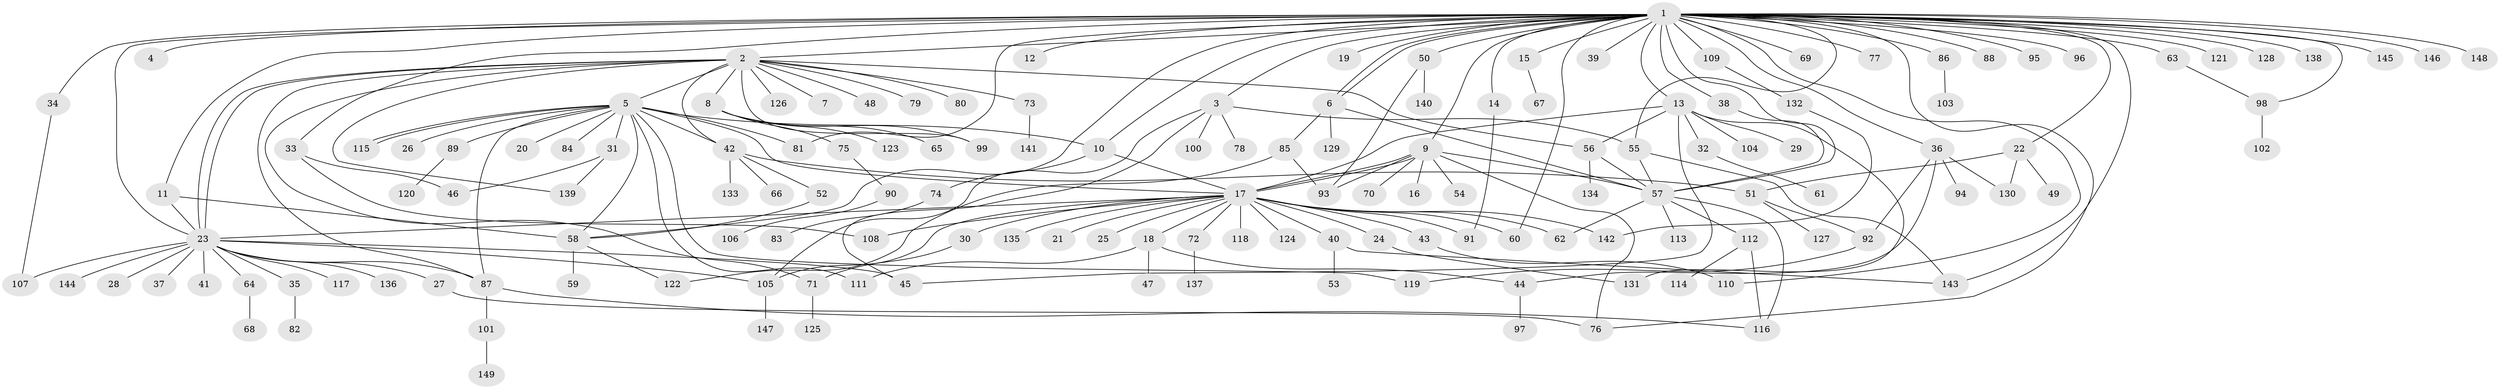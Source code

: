 // Generated by graph-tools (version 1.1) at 2025/48/03/09/25 04:48:23]
// undirected, 149 vertices, 205 edges
graph export_dot {
graph [start="1"]
  node [color=gray90,style=filled];
  1;
  2;
  3;
  4;
  5;
  6;
  7;
  8;
  9;
  10;
  11;
  12;
  13;
  14;
  15;
  16;
  17;
  18;
  19;
  20;
  21;
  22;
  23;
  24;
  25;
  26;
  27;
  28;
  29;
  30;
  31;
  32;
  33;
  34;
  35;
  36;
  37;
  38;
  39;
  40;
  41;
  42;
  43;
  44;
  45;
  46;
  47;
  48;
  49;
  50;
  51;
  52;
  53;
  54;
  55;
  56;
  57;
  58;
  59;
  60;
  61;
  62;
  63;
  64;
  65;
  66;
  67;
  68;
  69;
  70;
  71;
  72;
  73;
  74;
  75;
  76;
  77;
  78;
  79;
  80;
  81;
  82;
  83;
  84;
  85;
  86;
  87;
  88;
  89;
  90;
  91;
  92;
  93;
  94;
  95;
  96;
  97;
  98;
  99;
  100;
  101;
  102;
  103;
  104;
  105;
  106;
  107;
  108;
  109;
  110;
  111;
  112;
  113;
  114;
  115;
  116;
  117;
  118;
  119;
  120;
  121;
  122;
  123;
  124;
  125;
  126;
  127;
  128;
  129;
  130;
  131;
  132;
  133;
  134;
  135;
  136;
  137;
  138;
  139;
  140;
  141;
  142;
  143;
  144;
  145;
  146;
  147;
  148;
  149;
  1 -- 2;
  1 -- 3;
  1 -- 4;
  1 -- 6;
  1 -- 6;
  1 -- 9;
  1 -- 10;
  1 -- 11;
  1 -- 12;
  1 -- 13;
  1 -- 14;
  1 -- 15;
  1 -- 19;
  1 -- 22;
  1 -- 23;
  1 -- 33;
  1 -- 34;
  1 -- 36;
  1 -- 38;
  1 -- 39;
  1 -- 50;
  1 -- 55;
  1 -- 57;
  1 -- 58;
  1 -- 60;
  1 -- 63;
  1 -- 69;
  1 -- 76;
  1 -- 77;
  1 -- 81;
  1 -- 86;
  1 -- 88;
  1 -- 95;
  1 -- 96;
  1 -- 98;
  1 -- 109;
  1 -- 110;
  1 -- 121;
  1 -- 128;
  1 -- 138;
  1 -- 143;
  1 -- 145;
  1 -- 146;
  1 -- 148;
  2 -- 5;
  2 -- 7;
  2 -- 8;
  2 -- 23;
  2 -- 23;
  2 -- 42;
  2 -- 48;
  2 -- 56;
  2 -- 71;
  2 -- 73;
  2 -- 79;
  2 -- 80;
  2 -- 87;
  2 -- 99;
  2 -- 126;
  2 -- 139;
  3 -- 45;
  3 -- 55;
  3 -- 78;
  3 -- 100;
  3 -- 105;
  5 -- 10;
  5 -- 17;
  5 -- 20;
  5 -- 26;
  5 -- 31;
  5 -- 42;
  5 -- 58;
  5 -- 81;
  5 -- 84;
  5 -- 87;
  5 -- 89;
  5 -- 111;
  5 -- 115;
  5 -- 115;
  5 -- 119;
  6 -- 57;
  6 -- 85;
  6 -- 129;
  8 -- 65;
  8 -- 75;
  8 -- 99;
  8 -- 123;
  9 -- 16;
  9 -- 17;
  9 -- 17;
  9 -- 54;
  9 -- 57;
  9 -- 70;
  9 -- 76;
  9 -- 93;
  10 -- 17;
  10 -- 74;
  11 -- 23;
  11 -- 58;
  13 -- 17;
  13 -- 29;
  13 -- 32;
  13 -- 45;
  13 -- 56;
  13 -- 104;
  13 -- 131;
  14 -- 91;
  15 -- 67;
  17 -- 18;
  17 -- 21;
  17 -- 23;
  17 -- 24;
  17 -- 25;
  17 -- 30;
  17 -- 40;
  17 -- 43;
  17 -- 60;
  17 -- 62;
  17 -- 72;
  17 -- 91;
  17 -- 105;
  17 -- 108;
  17 -- 118;
  17 -- 124;
  17 -- 135;
  17 -- 142;
  18 -- 44;
  18 -- 47;
  18 -- 111;
  22 -- 49;
  22 -- 51;
  22 -- 130;
  23 -- 27;
  23 -- 28;
  23 -- 35;
  23 -- 37;
  23 -- 41;
  23 -- 45;
  23 -- 64;
  23 -- 87;
  23 -- 105;
  23 -- 107;
  23 -- 117;
  23 -- 136;
  23 -- 144;
  24 -- 131;
  27 -- 76;
  30 -- 71;
  31 -- 46;
  31 -- 139;
  32 -- 61;
  33 -- 46;
  33 -- 108;
  34 -- 107;
  35 -- 82;
  36 -- 44;
  36 -- 92;
  36 -- 94;
  36 -- 130;
  38 -- 57;
  40 -- 53;
  40 -- 143;
  42 -- 51;
  42 -- 52;
  42 -- 66;
  42 -- 133;
  43 -- 110;
  44 -- 97;
  50 -- 93;
  50 -- 140;
  51 -- 92;
  51 -- 127;
  52 -- 58;
  55 -- 57;
  55 -- 143;
  56 -- 57;
  56 -- 134;
  57 -- 62;
  57 -- 112;
  57 -- 113;
  57 -- 116;
  58 -- 59;
  58 -- 122;
  63 -- 98;
  64 -- 68;
  71 -- 125;
  72 -- 137;
  73 -- 141;
  74 -- 83;
  75 -- 90;
  85 -- 93;
  85 -- 122;
  86 -- 103;
  87 -- 101;
  87 -- 116;
  89 -- 120;
  90 -- 106;
  92 -- 119;
  98 -- 102;
  101 -- 149;
  105 -- 147;
  109 -- 132;
  112 -- 114;
  112 -- 116;
  132 -- 142;
}

